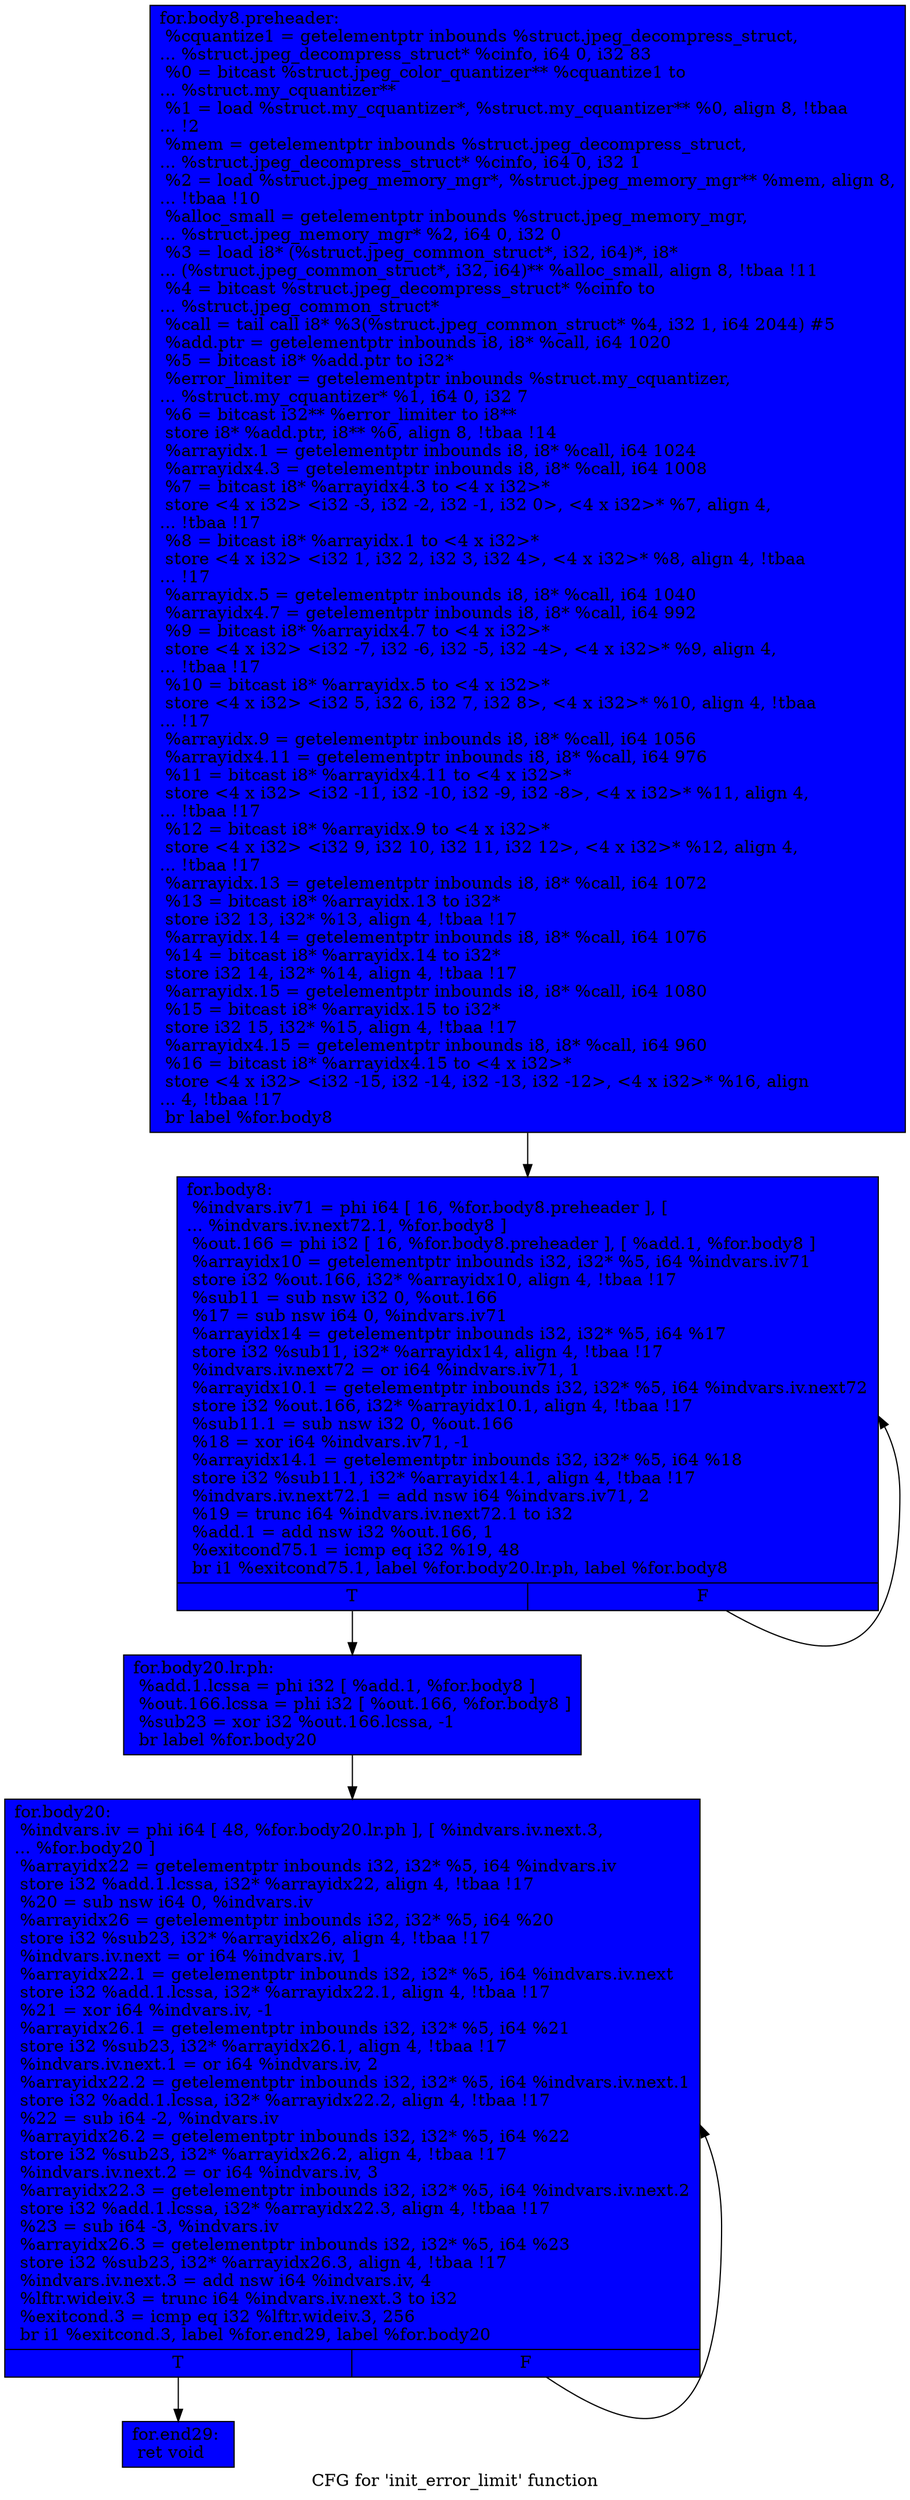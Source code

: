 digraph "CFG for 'init_error_limit' function" {
	label="CFG for 'init_error_limit' function";

	Node0x6272990 [shape=record, style = filled, fillcolor = blue, label="{for.body8.preheader:\l  %cquantize1 = getelementptr inbounds %struct.jpeg_decompress_struct,\l... %struct.jpeg_decompress_struct* %cinfo, i64 0, i32 83\l  %0 = bitcast %struct.jpeg_color_quantizer** %cquantize1 to\l... %struct.my_cquantizer**\l  %1 = load %struct.my_cquantizer*, %struct.my_cquantizer** %0, align 8, !tbaa\l... !2\l  %mem = getelementptr inbounds %struct.jpeg_decompress_struct,\l... %struct.jpeg_decompress_struct* %cinfo, i64 0, i32 1\l  %2 = load %struct.jpeg_memory_mgr*, %struct.jpeg_memory_mgr** %mem, align 8,\l... !tbaa !10\l  %alloc_small = getelementptr inbounds %struct.jpeg_memory_mgr,\l... %struct.jpeg_memory_mgr* %2, i64 0, i32 0\l  %3 = load i8* (%struct.jpeg_common_struct*, i32, i64)*, i8*\l... (%struct.jpeg_common_struct*, i32, i64)** %alloc_small, align 8, !tbaa !11\l  %4 = bitcast %struct.jpeg_decompress_struct* %cinfo to\l... %struct.jpeg_common_struct*\l  %call = tail call i8* %3(%struct.jpeg_common_struct* %4, i32 1, i64 2044) #5\l  %add.ptr = getelementptr inbounds i8, i8* %call, i64 1020\l  %5 = bitcast i8* %add.ptr to i32*\l  %error_limiter = getelementptr inbounds %struct.my_cquantizer,\l... %struct.my_cquantizer* %1, i64 0, i32 7\l  %6 = bitcast i32** %error_limiter to i8**\l  store i8* %add.ptr, i8** %6, align 8, !tbaa !14\l  %arrayidx.1 = getelementptr inbounds i8, i8* %call, i64 1024\l  %arrayidx4.3 = getelementptr inbounds i8, i8* %call, i64 1008\l  %7 = bitcast i8* %arrayidx4.3 to \<4 x i32\>*\l  store \<4 x i32\> \<i32 -3, i32 -2, i32 -1, i32 0\>, \<4 x i32\>* %7, align 4,\l... !tbaa !17\l  %8 = bitcast i8* %arrayidx.1 to \<4 x i32\>*\l  store \<4 x i32\> \<i32 1, i32 2, i32 3, i32 4\>, \<4 x i32\>* %8, align 4, !tbaa\l... !17\l  %arrayidx.5 = getelementptr inbounds i8, i8* %call, i64 1040\l  %arrayidx4.7 = getelementptr inbounds i8, i8* %call, i64 992\l  %9 = bitcast i8* %arrayidx4.7 to \<4 x i32\>*\l  store \<4 x i32\> \<i32 -7, i32 -6, i32 -5, i32 -4\>, \<4 x i32\>* %9, align 4,\l... !tbaa !17\l  %10 = bitcast i8* %arrayidx.5 to \<4 x i32\>*\l  store \<4 x i32\> \<i32 5, i32 6, i32 7, i32 8\>, \<4 x i32\>* %10, align 4, !tbaa\l... !17\l  %arrayidx.9 = getelementptr inbounds i8, i8* %call, i64 1056\l  %arrayidx4.11 = getelementptr inbounds i8, i8* %call, i64 976\l  %11 = bitcast i8* %arrayidx4.11 to \<4 x i32\>*\l  store \<4 x i32\> \<i32 -11, i32 -10, i32 -9, i32 -8\>, \<4 x i32\>* %11, align 4,\l... !tbaa !17\l  %12 = bitcast i8* %arrayidx.9 to \<4 x i32\>*\l  store \<4 x i32\> \<i32 9, i32 10, i32 11, i32 12\>, \<4 x i32\>* %12, align 4,\l... !tbaa !17\l  %arrayidx.13 = getelementptr inbounds i8, i8* %call, i64 1072\l  %13 = bitcast i8* %arrayidx.13 to i32*\l  store i32 13, i32* %13, align 4, !tbaa !17\l  %arrayidx.14 = getelementptr inbounds i8, i8* %call, i64 1076\l  %14 = bitcast i8* %arrayidx.14 to i32*\l  store i32 14, i32* %14, align 4, !tbaa !17\l  %arrayidx.15 = getelementptr inbounds i8, i8* %call, i64 1080\l  %15 = bitcast i8* %arrayidx.15 to i32*\l  store i32 15, i32* %15, align 4, !tbaa !17\l  %arrayidx4.15 = getelementptr inbounds i8, i8* %call, i64 960\l  %16 = bitcast i8* %arrayidx4.15 to \<4 x i32\>*\l  store \<4 x i32\> \<i32 -15, i32 -14, i32 -13, i32 -12\>, \<4 x i32\>* %16, align\l... 4, !tbaa !17\l  br label %for.body8\l}"];
	Node0x6272990 -> Node0x6275c70;
	Node0x6275db0 [shape=record, style = filled, fillcolor = blue, label="{for.body20.lr.ph:                                 \l  %add.1.lcssa = phi i32 [ %add.1, %for.body8 ]\l  %out.166.lcssa = phi i32 [ %out.166, %for.body8 ]\l  %sub23 = xor i32 %out.166.lcssa, -1\l  br label %for.body20\l}"];
	Node0x6275db0 -> Node0x62761b0;
	Node0x6275c70 [shape=record, style = filled, fillcolor = blue, label="{for.body8:                                        \l  %indvars.iv71 = phi i64 [ 16, %for.body8.preheader ], [\l... %indvars.iv.next72.1, %for.body8 ]\l  %out.166 = phi i32 [ 16, %for.body8.preheader ], [ %add.1, %for.body8 ]\l  %arrayidx10 = getelementptr inbounds i32, i32* %5, i64 %indvars.iv71\l  store i32 %out.166, i32* %arrayidx10, align 4, !tbaa !17\l  %sub11 = sub nsw i32 0, %out.166\l  %17 = sub nsw i64 0, %indvars.iv71\l  %arrayidx14 = getelementptr inbounds i32, i32* %5, i64 %17\l  store i32 %sub11, i32* %arrayidx14, align 4, !tbaa !17\l  %indvars.iv.next72 = or i64 %indvars.iv71, 1\l  %arrayidx10.1 = getelementptr inbounds i32, i32* %5, i64 %indvars.iv.next72\l  store i32 %out.166, i32* %arrayidx10.1, align 4, !tbaa !17\l  %sub11.1 = sub nsw i32 0, %out.166\l  %18 = xor i64 %indvars.iv71, -1\l  %arrayidx14.1 = getelementptr inbounds i32, i32* %5, i64 %18\l  store i32 %sub11.1, i32* %arrayidx14.1, align 4, !tbaa !17\l  %indvars.iv.next72.1 = add nsw i64 %indvars.iv71, 2\l  %19 = trunc i64 %indvars.iv.next72.1 to i32\l  %add.1 = add nsw i32 %out.166, 1\l  %exitcond75.1 = icmp eq i32 %19, 48\l  br i1 %exitcond75.1, label %for.body20.lr.ph, label %for.body8\l|{<s0>T|<s1>F}}"];
	Node0x6275c70:s0 -> Node0x6275db0;
	Node0x6275c70:s1 -> Node0x6275c70;
	Node0x62761b0 [shape=record, style = filled, fillcolor = blue, label="{for.body20:                                       \l  %indvars.iv = phi i64 [ 48, %for.body20.lr.ph ], [ %indvars.iv.next.3,\l... %for.body20 ]\l  %arrayidx22 = getelementptr inbounds i32, i32* %5, i64 %indvars.iv\l  store i32 %add.1.lcssa, i32* %arrayidx22, align 4, !tbaa !17\l  %20 = sub nsw i64 0, %indvars.iv\l  %arrayidx26 = getelementptr inbounds i32, i32* %5, i64 %20\l  store i32 %sub23, i32* %arrayidx26, align 4, !tbaa !17\l  %indvars.iv.next = or i64 %indvars.iv, 1\l  %arrayidx22.1 = getelementptr inbounds i32, i32* %5, i64 %indvars.iv.next\l  store i32 %add.1.lcssa, i32* %arrayidx22.1, align 4, !tbaa !17\l  %21 = xor i64 %indvars.iv, -1\l  %arrayidx26.1 = getelementptr inbounds i32, i32* %5, i64 %21\l  store i32 %sub23, i32* %arrayidx26.1, align 4, !tbaa !17\l  %indvars.iv.next.1 = or i64 %indvars.iv, 2\l  %arrayidx22.2 = getelementptr inbounds i32, i32* %5, i64 %indvars.iv.next.1\l  store i32 %add.1.lcssa, i32* %arrayidx22.2, align 4, !tbaa !17\l  %22 = sub i64 -2, %indvars.iv\l  %arrayidx26.2 = getelementptr inbounds i32, i32* %5, i64 %22\l  store i32 %sub23, i32* %arrayidx26.2, align 4, !tbaa !17\l  %indvars.iv.next.2 = or i64 %indvars.iv, 3\l  %arrayidx22.3 = getelementptr inbounds i32, i32* %5, i64 %indvars.iv.next.2\l  store i32 %add.1.lcssa, i32* %arrayidx22.3, align 4, !tbaa !17\l  %23 = sub i64 -3, %indvars.iv\l  %arrayidx26.3 = getelementptr inbounds i32, i32* %5, i64 %23\l  store i32 %sub23, i32* %arrayidx26.3, align 4, !tbaa !17\l  %indvars.iv.next.3 = add nsw i64 %indvars.iv, 4\l  %lftr.wideiv.3 = trunc i64 %indvars.iv.next.3 to i32\l  %exitcond.3 = icmp eq i32 %lftr.wideiv.3, 256\l  br i1 %exitcond.3, label %for.end29, label %for.body20\l|{<s0>T|<s1>F}}"];
	Node0x62761b0:s0 -> Node0x626d300;
	Node0x62761b0:s1 -> Node0x62761b0;
	Node0x626d300 [shape=record, style = filled, fillcolor = blue, label="{for.end29:                                        \l  ret void\l}"];
}
